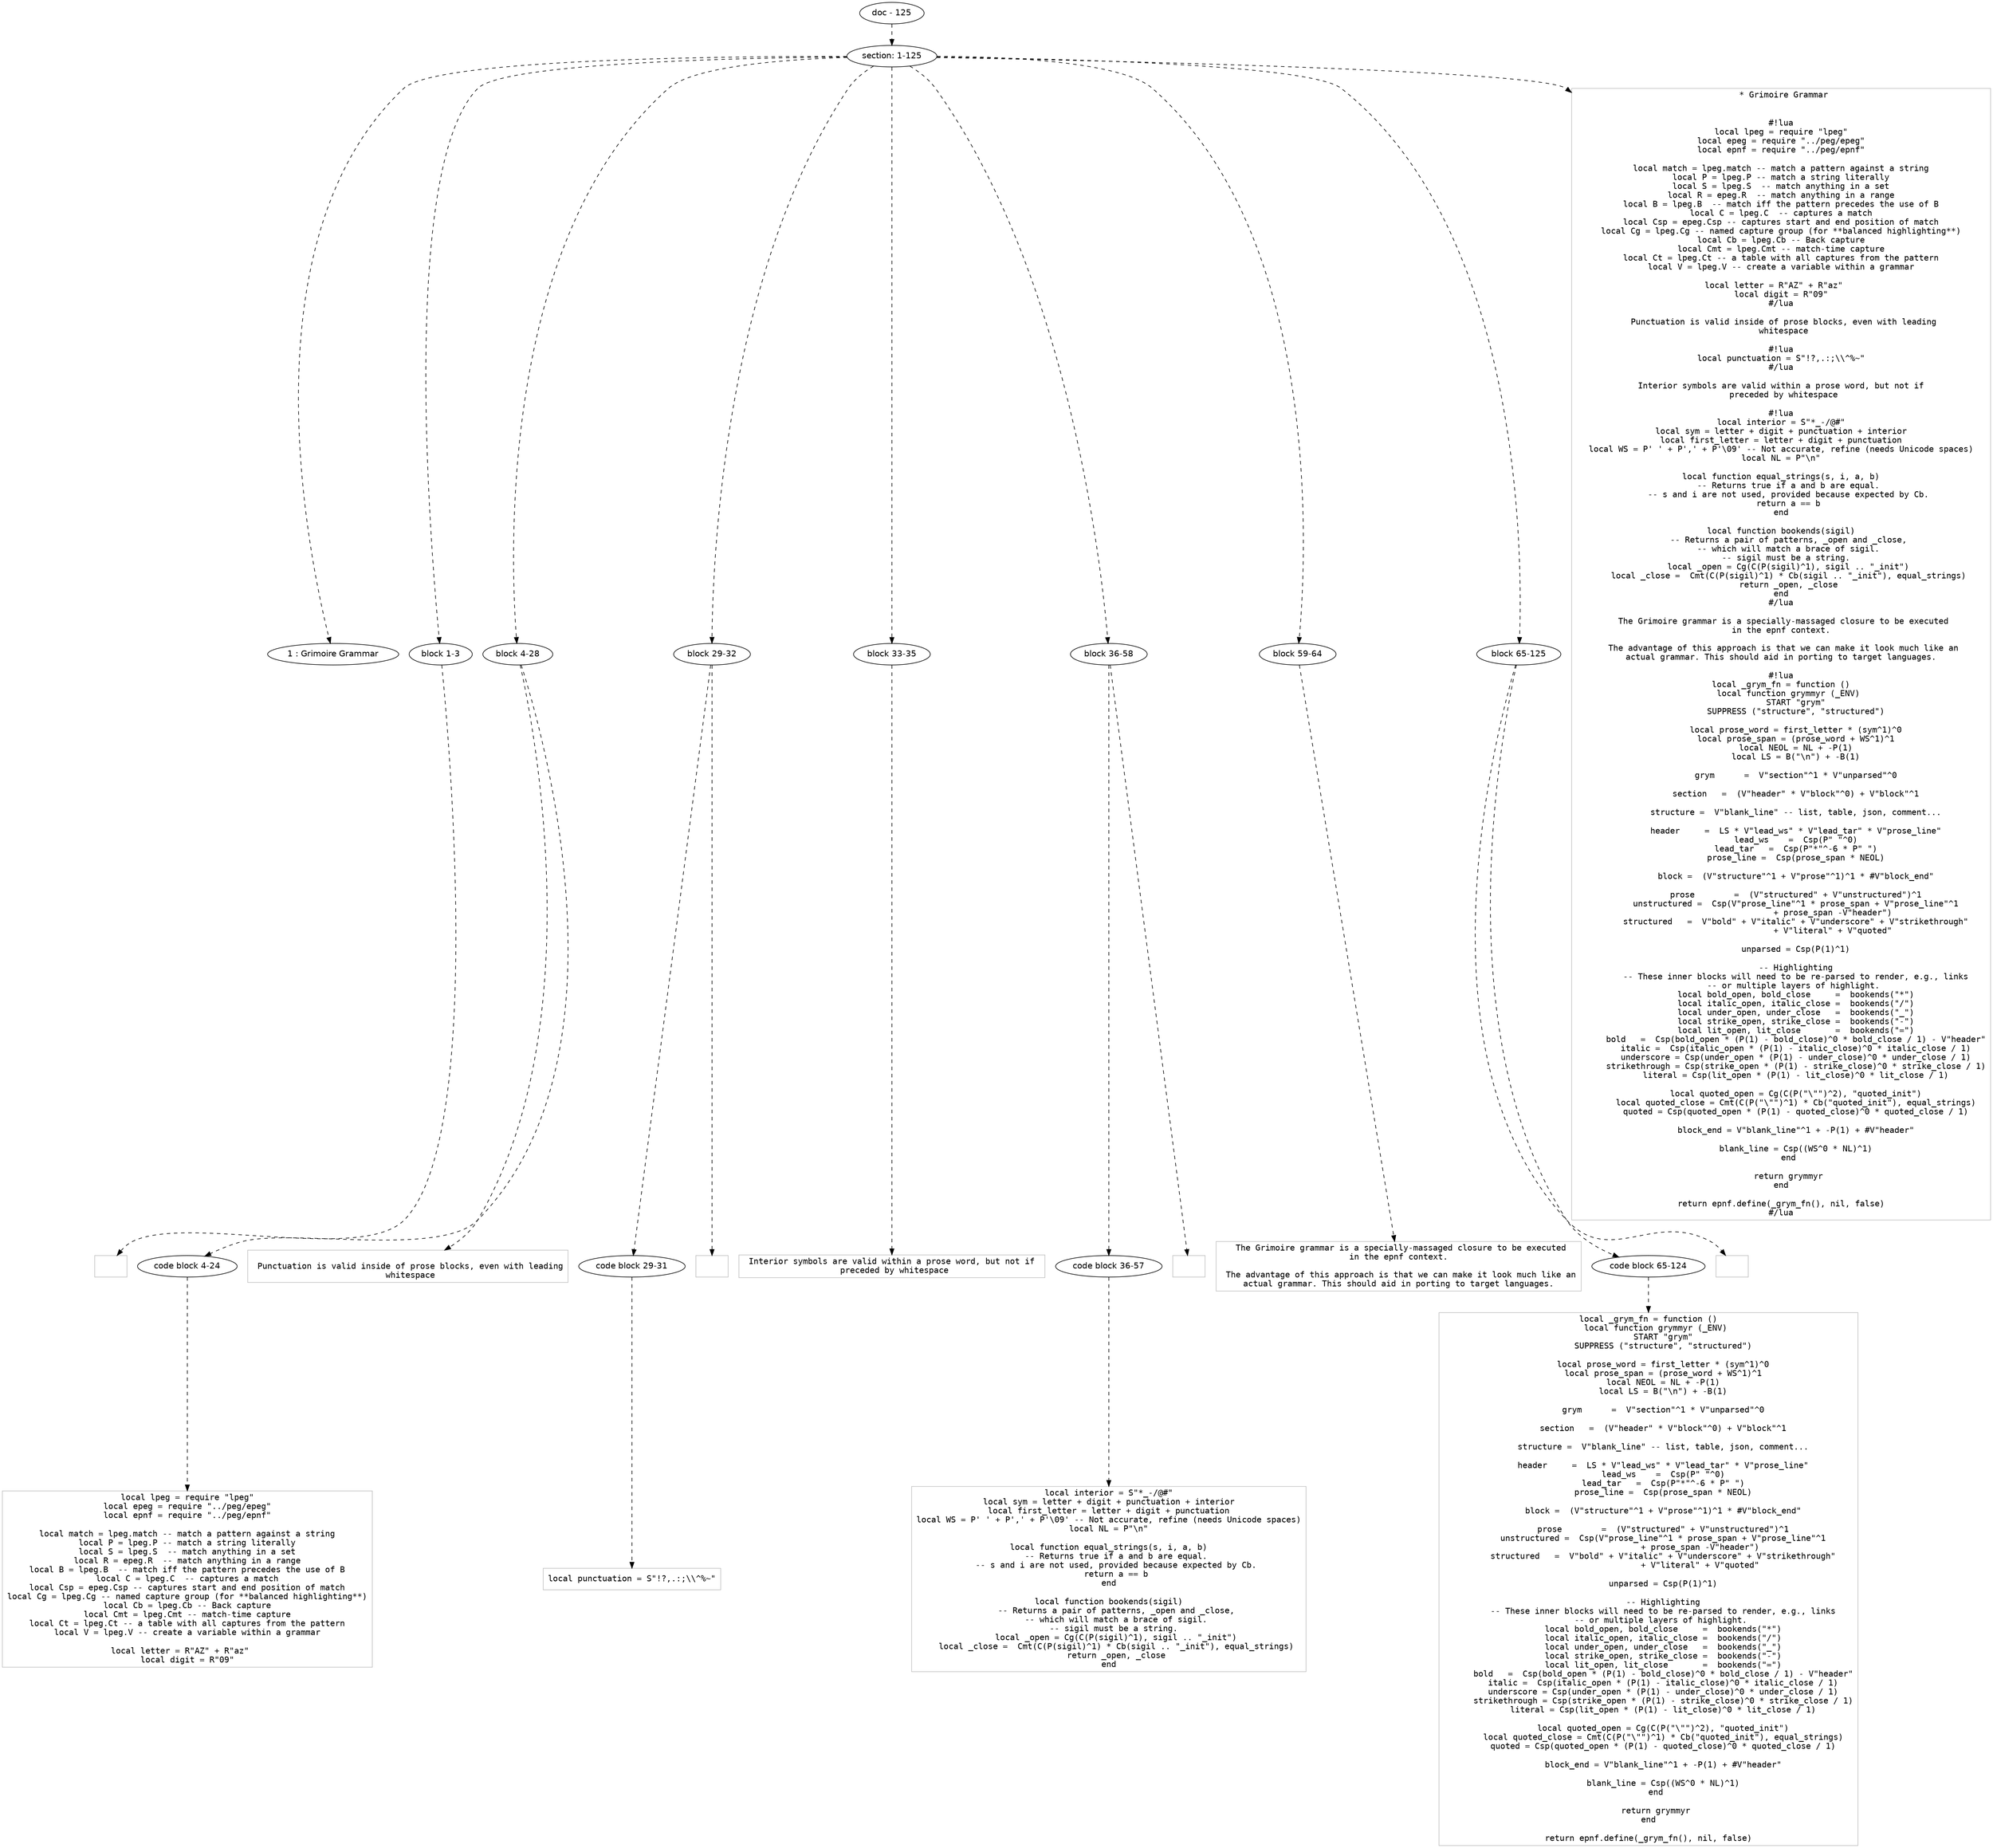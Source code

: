 digraph hierarchy {

node [fontname=Helvetica]
edge [style=dashed]

doc_0 [label="doc - 125"]


doc_0 -> { section_1}
{rank=same; section_1}

section_1 [label="section: 1-125"]


section_1 -> { header_2 block_3 block_4 block_5 block_6 block_7 block_8 block_9}
{rank=same; header_2 block_3 block_4 block_5 block_6 block_7 block_8 block_9}

header_2 [label="1 : Grimoire Grammar"]

block_3 [label="block 1-3"]

block_4 [label="block 4-28"]

block_5 [label="block 29-32"]

block_6 [label="block 33-35"]

block_7 [label="block 36-58"]

block_8 [label="block 59-64"]

block_9 [label="block 65-125"]


block_3 -> leaf_10
leaf_10  [color=Gray,shape=rectangle,fontname=Inconsolata,label="
"]
block_4 -> { codeblock_11}
{rank=same; codeblock_11}

codeblock_11 [label="code block 4-24"]


codeblock_11 -> leaf_12
leaf_12  [color=Gray,shape=rectangle,fontname=Inconsolata,label="local lpeg = require \"lpeg\"
local epeg = require \"../peg/epeg\"
local epnf = require \"../peg/epnf\"

local match = lpeg.match -- match a pattern against a string
local P = lpeg.P -- match a string literally
local S = lpeg.S  -- match anything in a set
local R = epeg.R  -- match anything in a range
local B = lpeg.B  -- match iff the pattern precedes the use of B
local C = lpeg.C  -- captures a match
local Csp = epeg.Csp -- captures start and end position of match
local Cg = lpeg.Cg -- named capture group (for **balanced highlighting**)
local Cb = lpeg.Cb -- Back capture
local Cmt = lpeg.Cmt -- match-time capture
local Ct = lpeg.Ct -- a table with all captures from the pattern
local V = lpeg.V -- create a variable within a grammar

local letter = R\"AZ\" + R\"az\"   
local digit = R\"09\""]
block_4 -> leaf_13
leaf_13  [color=Gray,shape=rectangle,fontname=Inconsolata,label="
 Punctuation is valid inside of prose blocks, even with leading
 whitespace
"]
block_5 -> { codeblock_14}
{rank=same; codeblock_14}

codeblock_14 [label="code block 29-31"]


codeblock_14 -> leaf_15
leaf_15  [color=Gray,shape=rectangle,fontname=Inconsolata,label="local punctuation = S\"!?,.:;\\\\^%~\""]
block_5 -> leaf_16
leaf_16  [color=Gray,shape=rectangle,fontname=Inconsolata,label=""]
block_6 -> leaf_17
leaf_17  [color=Gray,shape=rectangle,fontname=Inconsolata,label=" Interior symbols are valid within a prose word, but not if 
 preceded by whitespace
"]
block_7 -> { codeblock_18}
{rank=same; codeblock_18}

codeblock_18 [label="code block 36-57"]


codeblock_18 -> leaf_19
leaf_19  [color=Gray,shape=rectangle,fontname=Inconsolata,label="local interior = S\"*_-/@#\"
local sym = letter + digit + punctuation + interior
local first_letter = letter + digit + punctuation
local WS = P' ' + P',' + P'\\09' -- Not accurate, refine (needs Unicode spaces)
local NL = P\"\\n\"

local function equal_strings(s, i, a, b)
   -- Returns true if a and b are equal.
   -- s and i are not used, provided because expected by Cb.
   return a == b
end

local function bookends(sigil)
   -- Returns a pair of patterns, _open and _close,
   -- which will match a brace of sigil.
   -- sigil must be a string. 
   local _open = Cg(C(P(sigil)^1), sigil .. \"_init\")
   local _close =  Cmt(C(P(sigil)^1) * Cb(sigil .. \"_init\"), equal_strings)
   return _open, _close
end"]
block_7 -> leaf_20
leaf_20  [color=Gray,shape=rectangle,fontname=Inconsolata,label=""]
block_8 -> leaf_21
leaf_21  [color=Gray,shape=rectangle,fontname=Inconsolata,label=" The Grimoire grammar is a specially-massaged closure to be executed
 in the epnf context. 
 
 The advantage of this approach is that we can make it look much like an
 actual grammar. This should aid in porting to target languages. 
"]
block_9 -> { codeblock_22}
{rank=same; codeblock_22}

codeblock_22 [label="code block 65-124"]


codeblock_22 -> leaf_23
leaf_23  [color=Gray,shape=rectangle,fontname=Inconsolata,label="local _grym_fn = function ()
   local function grymmyr (_ENV)
      START \"grym\"
      SUPPRESS (\"structure\", \"structured\")

      local prose_word = first_letter * (sym^1)^0
      local prose_span = (prose_word + WS^1)^1
      local NEOL = NL + -P(1)
      local LS = B(\"\\n\") + -B(1)

      grym      =  V\"section\"^1 * V\"unparsed\"^0

      section   =  (V\"header\" * V\"block\"^0) + V\"block\"^1

      structure =  V\"blank_line\" -- list, table, json, comment...

      header     =  LS * V\"lead_ws\" * V\"lead_tar\" * V\"prose_line\"
      lead_ws    =  Csp(P\" \"^0)
      lead_tar   =  Csp(P\"*\"^-6 * P\" \")
      prose_line =  Csp(prose_span * NEOL)

      block =  (V\"structure\"^1 + V\"prose\"^1)^1 * #V\"block_end\"

      prose        =  (V\"structured\" + V\"unstructured\")^1
      unstructured =  Csp(V\"prose_line\"^1 * prose_span + V\"prose_line\"^1
                     + prose_span -V\"header\")
      structured   =  V\"bold\" + V\"italic\" + V\"underscore\" + V\"strikethrough\"
                     + V\"literal\" + V\"quoted\"

      unparsed = Csp(P(1)^1)

      -- Highlighting
      -- These inner blocks will need to be re-parsed to render, e.g., links
      -- or multiple layers of highlight. 
      local bold_open, bold_close     =  bookends(\"*\")
      local italic_open, italic_close =  bookends(\"/\")
      local under_open, under_close   =  bookends(\"_\")
      local strike_open, strike_close =  bookends(\"-\")
      local lit_open, lit_close       =  bookends(\"=\")
      bold   =  Csp(bold_open * (P(1) - bold_close)^0 * bold_close / 1) - V\"header\"
      italic =  Csp(italic_open * (P(1) - italic_close)^0 * italic_close / 1)
      underscore = Csp(under_open * (P(1) - under_close)^0 * under_close / 1)
      strikethrough = Csp(strike_open * (P(1) - strike_close)^0 * strike_close / 1)
      literal = Csp(lit_open * (P(1) - lit_close)^0 * lit_close / 1)

      local quoted_open = Cg(C(P(\"\\\"\")^2), \"quoted_init\")
      local quoted_close = Cmt(C(P(\"\\\"\")^1) * Cb(\"quoted_init\"), equal_strings)
      quoted = Csp(quoted_open * (P(1) - quoted_close)^0 * quoted_close / 1)

      block_end = V\"blank_line\"^1 + -P(1) + #V\"header\"

      blank_line = Csp((WS^0 * NL)^1)
   end

   return grymmyr
end

return epnf.define(_grym_fn(), nil, false)"]
block_9 -> leaf_24
leaf_24  [color=Gray,shape=rectangle,fontname=Inconsolata,label=""]
section_1 -> leaf_25
leaf_25  [color=Gray,shape=rectangle,fontname=Inconsolata,label=" * Grimoire Grammar


#!lua
local lpeg = require \"lpeg\"
local epeg = require \"../peg/epeg\"
local epnf = require \"../peg/epnf\"

local match = lpeg.match -- match a pattern against a string
local P = lpeg.P -- match a string literally
local S = lpeg.S  -- match anything in a set
local R = epeg.R  -- match anything in a range
local B = lpeg.B  -- match iff the pattern precedes the use of B
local C = lpeg.C  -- captures a match
local Csp = epeg.Csp -- captures start and end position of match
local Cg = lpeg.Cg -- named capture group (for **balanced highlighting**)
local Cb = lpeg.Cb -- Back capture
local Cmt = lpeg.Cmt -- match-time capture
local Ct = lpeg.Ct -- a table with all captures from the pattern
local V = lpeg.V -- create a variable within a grammar

local letter = R\"AZ\" + R\"az\"   
local digit = R\"09\"
#/lua

 Punctuation is valid inside of prose blocks, even with leading
 whitespace

#!lua
local punctuation = S\"!?,.:;\\\\^%~\"
#/lua

 Interior symbols are valid within a prose word, but not if 
 preceded by whitespace

#!lua
local interior = S\"*_-/@#\"
local sym = letter + digit + punctuation + interior
local first_letter = letter + digit + punctuation
local WS = P' ' + P',' + P'\\09' -- Not accurate, refine (needs Unicode spaces)
local NL = P\"\\n\"

local function equal_strings(s, i, a, b)
   -- Returns true if a and b are equal.
   -- s and i are not used, provided because expected by Cb.
   return a == b
end

local function bookends(sigil)
   -- Returns a pair of patterns, _open and _close,
   -- which will match a brace of sigil.
   -- sigil must be a string. 
   local _open = Cg(C(P(sigil)^1), sigil .. \"_init\")
   local _close =  Cmt(C(P(sigil)^1) * Cb(sigil .. \"_init\"), equal_strings)
   return _open, _close
end
#/lua

 The Grimoire grammar is a specially-massaged closure to be executed
 in the epnf context. 
 
 The advantage of this approach is that we can make it look much like an
 actual grammar. This should aid in porting to target languages. 

#!lua
local _grym_fn = function ()
   local function grymmyr (_ENV)
      START \"grym\"
      SUPPRESS (\"structure\", \"structured\")

      local prose_word = first_letter * (sym^1)^0
      local prose_span = (prose_word + WS^1)^1
      local NEOL = NL + -P(1)
      local LS = B(\"\\n\") + -B(1)

      grym      =  V\"section\"^1 * V\"unparsed\"^0

      section   =  (V\"header\" * V\"block\"^0) + V\"block\"^1

      structure =  V\"blank_line\" -- list, table, json, comment...

      header     =  LS * V\"lead_ws\" * V\"lead_tar\" * V\"prose_line\"
      lead_ws    =  Csp(P\" \"^0)
      lead_tar   =  Csp(P\"*\"^-6 * P\" \")
      prose_line =  Csp(prose_span * NEOL)

      block =  (V\"structure\"^1 + V\"prose\"^1)^1 * #V\"block_end\"

      prose        =  (V\"structured\" + V\"unstructured\")^1
      unstructured =  Csp(V\"prose_line\"^1 * prose_span + V\"prose_line\"^1
                     + prose_span -V\"header\")
      structured   =  V\"bold\" + V\"italic\" + V\"underscore\" + V\"strikethrough\"
                     + V\"literal\" + V\"quoted\"

      unparsed = Csp(P(1)^1)

      -- Highlighting
      -- These inner blocks will need to be re-parsed to render, e.g., links
      -- or multiple layers of highlight. 
      local bold_open, bold_close     =  bookends(\"*\")
      local italic_open, italic_close =  bookends(\"/\")
      local under_open, under_close   =  bookends(\"_\")
      local strike_open, strike_close =  bookends(\"-\")
      local lit_open, lit_close       =  bookends(\"=\")
      bold   =  Csp(bold_open * (P(1) - bold_close)^0 * bold_close / 1) - V\"header\"
      italic =  Csp(italic_open * (P(1) - italic_close)^0 * italic_close / 1)
      underscore = Csp(under_open * (P(1) - under_close)^0 * under_close / 1)
      strikethrough = Csp(strike_open * (P(1) - strike_close)^0 * strike_close / 1)
      literal = Csp(lit_open * (P(1) - lit_close)^0 * lit_close / 1)

      local quoted_open = Cg(C(P(\"\\\"\")^2), \"quoted_init\")
      local quoted_close = Cmt(C(P(\"\\\"\")^1) * Cb(\"quoted_init\"), equal_strings)
      quoted = Csp(quoted_open * (P(1) - quoted_close)^0 * quoted_close / 1)

      block_end = V\"blank_line\"^1 + -P(1) + #V\"header\"

      blank_line = Csp((WS^0 * NL)^1)
   end

   return grymmyr
end

return epnf.define(_grym_fn(), nil, false)
#/lua"]

}
